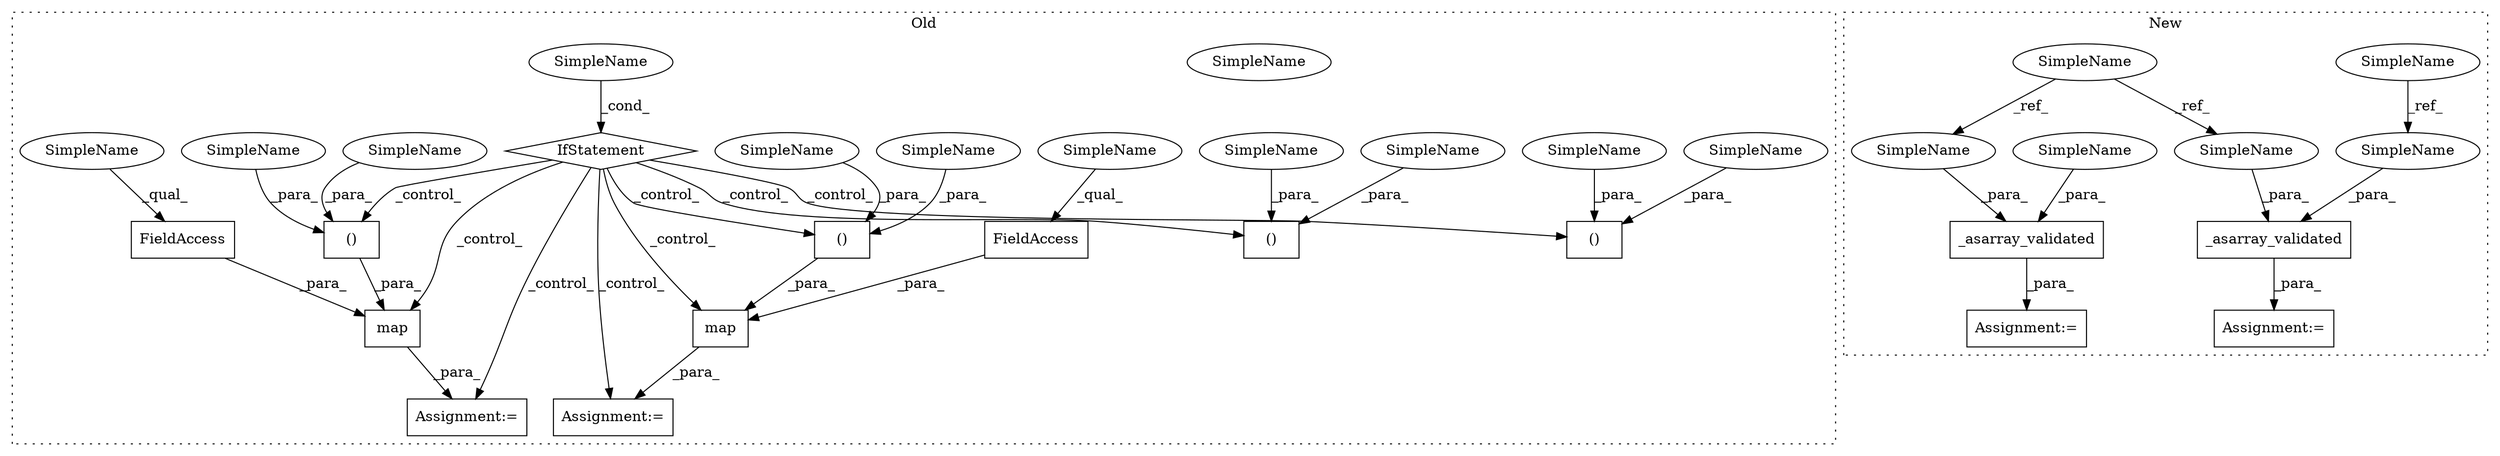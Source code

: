 digraph G {
subgraph cluster0 {
1 [label="map" a="32" s="3838,3889" l="4,2" shape="box"];
5 [label="()" a="106" s="3920" l="17" shape="box"];
6 [label="FieldAccess" a="22" s="3842" l="23" shape="box"];
7 [label="()" a="106" s="3873" l="16" shape="box"];
8 [label="FieldAccess" a="22" s="3943" l="13" shape="box"];
9 [label="()" a="106" s="3964" l="16" shape="box"];
10 [label="IfStatement" a="25" s="3786,3802" l="4,2" shape="diamond"];
11 [label="()" a="106" s="3819" l="17" shape="box"];
12 [label="SimpleName" a="42" s="3790" l="12" shape="ellipse"];
13 [label="Assignment:=" a="7" s="3836" l="2" shape="box"];
15 [label="Assignment:=" a="7" s="3937" l="2" shape="box"];
17 [label="map" a="32" s="3939,3980" l="4,2" shape="box"];
19 [label="SimpleName" a="42" s="3873" l="2" shape="ellipse"];
20 [label="SimpleName" a="42" s="3964" l="2" shape="ellipse"];
21 [label="SimpleName" a="42" s="3842" l="5" shape="ellipse"];
22 [label="SimpleName" a="42" s="3943" l="5" shape="ellipse"];
23 [label="SimpleName" a="42" s="3920" l="2" shape="ellipse"];
24 [label="SimpleName" a="42" s="3819" l="2" shape="ellipse"];
29 [label="SimpleName" a="42" s="3834" l="2" shape="ellipse"];
30 [label="SimpleName" a="42" s="3935" l="2" shape="ellipse"];
31 [label="SimpleName" a="42" s="3979" l="1" shape="ellipse"];
32 [label="SimpleName" a="42" s="3888" l="1" shape="ellipse"];
33 [label="SimpleName" a="42" s="3790" l="12" shape="ellipse"];
label = "Old";
style="dotted";
}
subgraph cluster1 {
2 [label="_asarray_validated" a="32" s="3548,3582" l="19,1" shape="box"];
3 [label="SimpleName" a="42" s="3339" l="12" shape="ellipse"];
4 [label="_asarray_validated" a="32" s="3592,3625" l="19,1" shape="box"];
14 [label="Assignment:=" a="7" s="3547" l="1" shape="box"];
16 [label="Assignment:=" a="7" s="3591" l="1" shape="box"];
18 [label="SimpleName" a="42" s="3282" l="1" shape="ellipse"];
25 [label="SimpleName" a="42" s="3611" l="1" shape="ellipse"];
26 [label="SimpleName" a="42" s="3613" l="12" shape="ellipse"];
27 [label="SimpleName" a="42" s="3570" l="12" shape="ellipse"];
28 [label="SimpleName" a="42" s="3567" l="2" shape="ellipse"];
label = "New";
style="dotted";
}
1 -> 13 [label="_para_"];
2 -> 14 [label="_para_"];
3 -> 26 [label="_ref_"];
3 -> 27 [label="_ref_"];
4 -> 16 [label="_para_"];
6 -> 1 [label="_para_"];
7 -> 1 [label="_para_"];
8 -> 17 [label="_para_"];
9 -> 17 [label="_para_"];
10 -> 7 [label="_control_"];
10 -> 15 [label="_control_"];
10 -> 5 [label="_control_"];
10 -> 9 [label="_control_"];
10 -> 13 [label="_control_"];
10 -> 17 [label="_control_"];
10 -> 1 [label="_control_"];
10 -> 11 [label="_control_"];
17 -> 15 [label="_para_"];
18 -> 25 [label="_ref_"];
19 -> 7 [label="_para_"];
20 -> 9 [label="_para_"];
21 -> 6 [label="_qual_"];
22 -> 8 [label="_qual_"];
23 -> 5 [label="_para_"];
24 -> 11 [label="_para_"];
25 -> 4 [label="_para_"];
26 -> 4 [label="_para_"];
27 -> 2 [label="_para_"];
28 -> 2 [label="_para_"];
29 -> 11 [label="_para_"];
30 -> 5 [label="_para_"];
31 -> 9 [label="_para_"];
32 -> 7 [label="_para_"];
33 -> 10 [label="_cond_"];
}